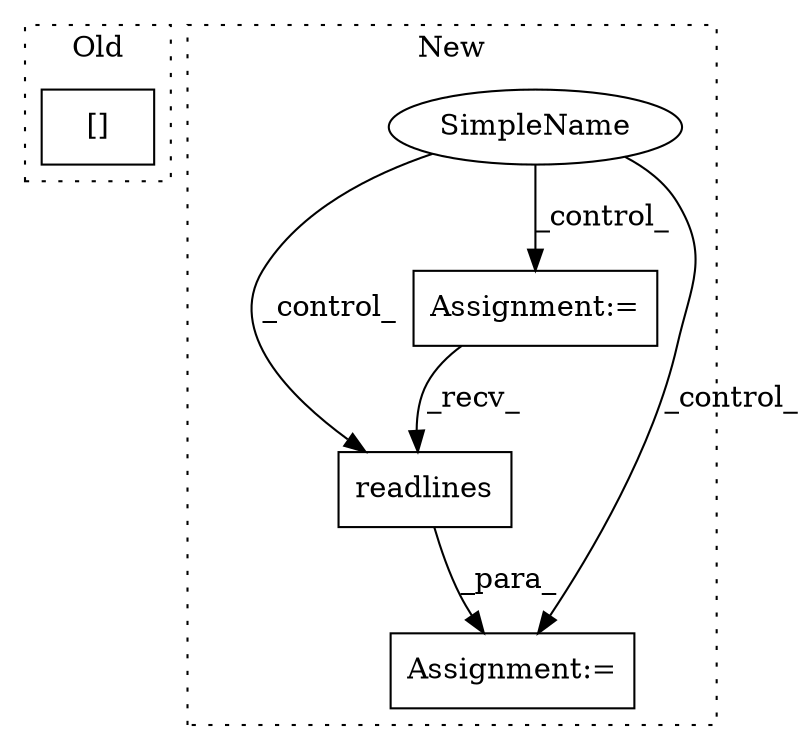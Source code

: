 digraph G {
subgraph cluster0 {
1 [label="[]" a="2" s="1284,1304" l="12,1" shape="box"];
label = "Old";
style="dotted";
}
subgraph cluster1 {
2 [label="readlines" a="32" s="1355" l="11" shape="box"];
3 [label="Assignment:=" a="7" s="1244" l="7" shape="box"];
4 [label="SimpleName" a="42" s="" l="" shape="ellipse"];
5 [label="Assignment:=" a="7" s="1221" l="1" shape="box"];
label = "New";
style="dotted";
}
2 -> 3 [label="_para_"];
4 -> 3 [label="_control_"];
4 -> 2 [label="_control_"];
4 -> 5 [label="_control_"];
5 -> 2 [label="_recv_"];
}